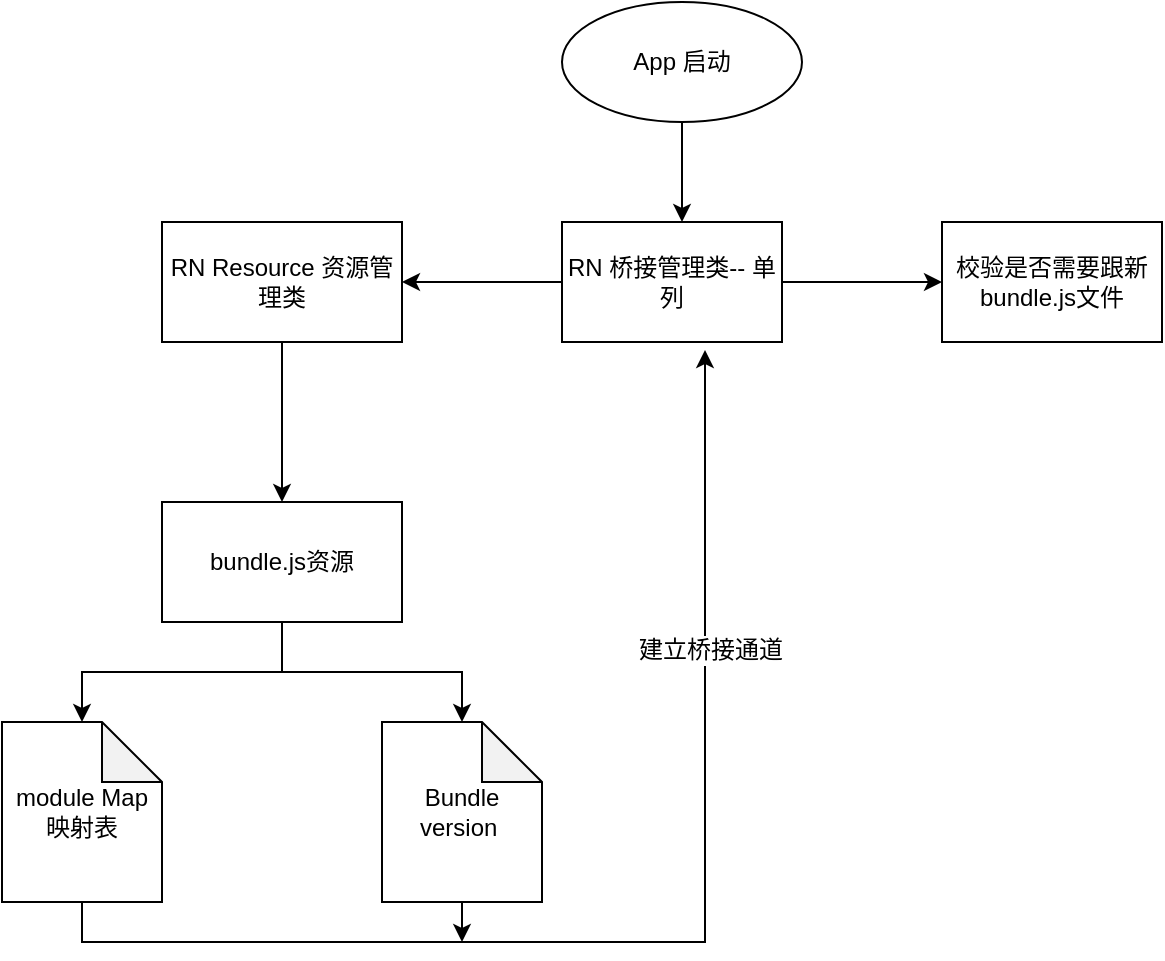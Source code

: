 <mxfile version="10.9.1" type="github"><diagram id="lcDRuViSHg4M51SMBiOQ" name="LBC"><mxGraphModel dx="1279" dy="701" grid="1" gridSize="10" guides="1" tooltips="1" connect="1" arrows="1" fold="1" page="1" pageScale="1" pageWidth="827" pageHeight="1169" math="0" shadow="0"><root><mxCell id="0"/><mxCell id="1" parent="0"/><mxCell id="h3_lNCgRAscsQOG7OPzz-2" value="App 启动" style="ellipse;whiteSpace=wrap;html=1;" vertex="1" parent="1"><mxGeometry x="340" y="30" width="120" height="60" as="geometry"/></mxCell><mxCell id="h3_lNCgRAscsQOG7OPzz-3" value="" style="endArrow=classic;html=1;exitX=0.5;exitY=1;exitDx=0;exitDy=0;" edge="1" parent="1" source="h3_lNCgRAscsQOG7OPzz-2"><mxGeometry width="50" height="50" relative="1" as="geometry"><mxPoint x="390" y="140" as="sourcePoint"/><mxPoint x="400" y="140" as="targetPoint"/></mxGeometry></mxCell><mxCell id="h3_lNCgRAscsQOG7OPzz-9" value="" style="edgeStyle=orthogonalEdgeStyle;rounded=0;orthogonalLoop=1;jettySize=auto;html=1;" edge="1" parent="1" source="h3_lNCgRAscsQOG7OPzz-4" target="h3_lNCgRAscsQOG7OPzz-8"><mxGeometry relative="1" as="geometry"/></mxCell><mxCell id="h3_lNCgRAscsQOG7OPzz-21" value="" style="edgeStyle=orthogonalEdgeStyle;rounded=0;orthogonalLoop=1;jettySize=auto;html=1;" edge="1" parent="1" source="h3_lNCgRAscsQOG7OPzz-4" target="h3_lNCgRAscsQOG7OPzz-20"><mxGeometry relative="1" as="geometry"/></mxCell><mxCell id="h3_lNCgRAscsQOG7OPzz-4" value="RN 桥接管理类-- 单列" style="rounded=0;whiteSpace=wrap;html=1;" vertex="1" parent="1"><mxGeometry x="340" y="140" width="110" height="60" as="geometry"/></mxCell><mxCell id="h3_lNCgRAscsQOG7OPzz-20" value="校验是否需要跟新bundle.js文件" style="rounded=0;whiteSpace=wrap;html=1;" vertex="1" parent="1"><mxGeometry x="530" y="140" width="110" height="60" as="geometry"/></mxCell><mxCell id="h3_lNCgRAscsQOG7OPzz-11" value="" style="edgeStyle=orthogonalEdgeStyle;rounded=0;orthogonalLoop=1;jettySize=auto;html=1;" edge="1" parent="1" source="h3_lNCgRAscsQOG7OPzz-8" target="h3_lNCgRAscsQOG7OPzz-10"><mxGeometry relative="1" as="geometry"/></mxCell><mxCell id="h3_lNCgRAscsQOG7OPzz-8" value="RN Resource 资源管理类" style="rounded=0;whiteSpace=wrap;html=1;" vertex="1" parent="1"><mxGeometry x="140" y="140" width="120" height="60" as="geometry"/></mxCell><mxCell id="h3_lNCgRAscsQOG7OPzz-13" style="edgeStyle=orthogonalEdgeStyle;rounded=0;orthogonalLoop=1;jettySize=auto;html=1;exitX=0.5;exitY=1;exitDx=0;exitDy=0;" edge="1" parent="1" source="h3_lNCgRAscsQOG7OPzz-10" target="h3_lNCgRAscsQOG7OPzz-12"><mxGeometry relative="1" as="geometry"/></mxCell><mxCell id="h3_lNCgRAscsQOG7OPzz-15" style="edgeStyle=orthogonalEdgeStyle;rounded=0;orthogonalLoop=1;jettySize=auto;html=1;exitX=0.5;exitY=1;exitDx=0;exitDy=0;" edge="1" parent="1" source="h3_lNCgRAscsQOG7OPzz-10" target="h3_lNCgRAscsQOG7OPzz-14"><mxGeometry relative="1" as="geometry"/></mxCell><mxCell id="h3_lNCgRAscsQOG7OPzz-10" value="bundle.js资源" style="rounded=0;whiteSpace=wrap;html=1;" vertex="1" parent="1"><mxGeometry x="140" y="280" width="120" height="60" as="geometry"/></mxCell><mxCell id="h3_lNCgRAscsQOG7OPzz-16" style="edgeStyle=orthogonalEdgeStyle;rounded=0;orthogonalLoop=1;jettySize=auto;html=1;entryX=0.65;entryY=1.067;entryDx=0;entryDy=0;entryPerimeter=0;exitX=0.5;exitY=1;exitDx=0;exitDy=0;exitPerimeter=0;" edge="1" parent="1" source="h3_lNCgRAscsQOG7OPzz-12" target="h3_lNCgRAscsQOG7OPzz-4"><mxGeometry relative="1" as="geometry"/></mxCell><mxCell id="h3_lNCgRAscsQOG7OPzz-18" value="建立桥接通道" style="text;html=1;resizable=0;points=[];align=center;verticalAlign=middle;labelBackgroundColor=#ffffff;" vertex="1" connectable="0" parent="h3_lNCgRAscsQOG7OPzz-16"><mxGeometry x="0.524" y="-2" relative="1" as="geometry"><mxPoint as="offset"/></mxGeometry></mxCell><mxCell id="h3_lNCgRAscsQOG7OPzz-12" value="module Map 映射表" style="shape=note;whiteSpace=wrap;html=1;backgroundOutline=1;darkOpacity=0.05;" vertex="1" parent="1"><mxGeometry x="60" y="390" width="80" height="90" as="geometry"/></mxCell><mxCell id="h3_lNCgRAscsQOG7OPzz-17" style="edgeStyle=orthogonalEdgeStyle;rounded=0;orthogonalLoop=1;jettySize=auto;html=1;exitX=0.5;exitY=1;exitDx=0;exitDy=0;exitPerimeter=0;" edge="1" parent="1" source="h3_lNCgRAscsQOG7OPzz-14"><mxGeometry relative="1" as="geometry"><mxPoint x="290" y="500" as="targetPoint"/></mxGeometry></mxCell><mxCell id="h3_lNCgRAscsQOG7OPzz-14" value="Bundle version&amp;nbsp;" style="shape=note;whiteSpace=wrap;html=1;backgroundOutline=1;darkOpacity=0.05;" vertex="1" parent="1"><mxGeometry x="250" y="390" width="80" height="90" as="geometry"/></mxCell></root></mxGraphModel></diagram></mxfile>